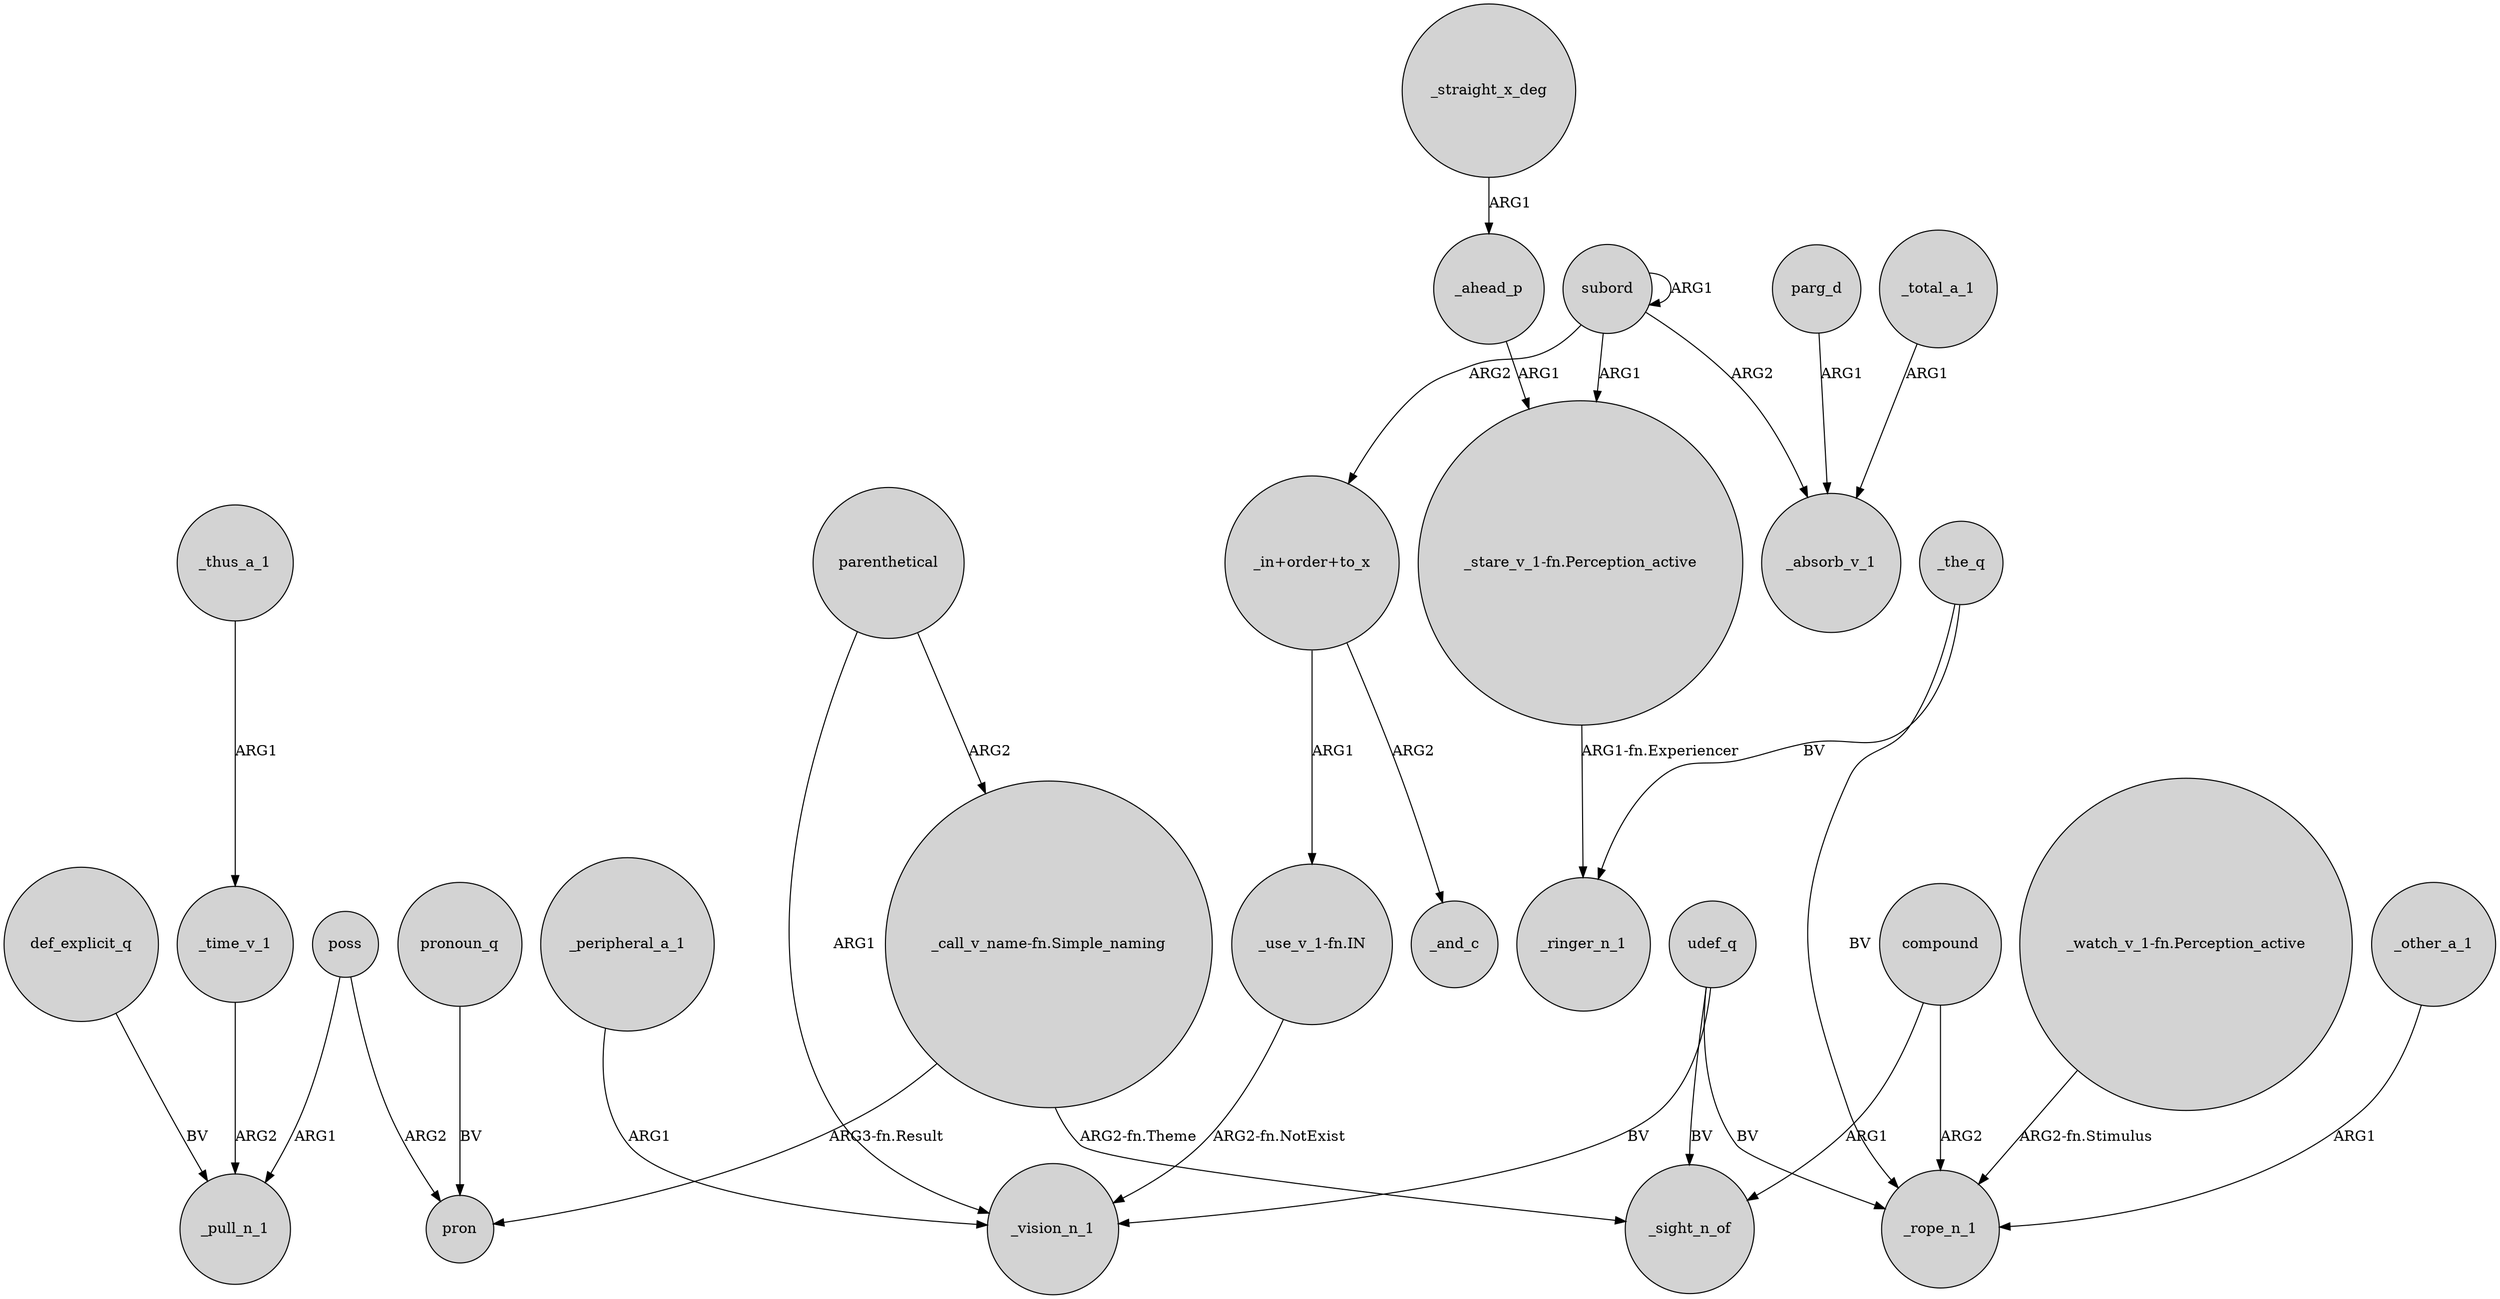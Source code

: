 digraph {
	node [shape=circle style=filled]
	udef_q -> _sight_n_of [label=BV]
	_ahead_p -> "_stare_v_1-fn.Perception_active" [label=ARG1]
	udef_q -> _vision_n_1 [label=BV]
	poss -> pron [label=ARG2]
	udef_q -> _rope_n_1 [label=BV]
	parenthetical -> _vision_n_1 [label=ARG1]
	parenthetical -> "_call_v_name-fn.Simple_naming" [label=ARG2]
	"_use_v_1-fn.IN" -> _vision_n_1 [label="ARG2-fn.NotExist"]
	compound -> _sight_n_of [label=ARG1]
	_thus_a_1 -> _time_v_1 [label=ARG1]
	subord -> subord [label=ARG1]
	subord -> _absorb_v_1 [label=ARG2]
	subord -> "_stare_v_1-fn.Perception_active" [label=ARG1]
	_the_q -> _rope_n_1 [label=BV]
	poss -> _pull_n_1 [label=ARG1]
	pronoun_q -> pron [label=BV]
	"_watch_v_1-fn.Perception_active" -> _rope_n_1 [label="ARG2-fn.Stimulus"]
	def_explicit_q -> _pull_n_1 [label=BV]
	parg_d -> _absorb_v_1 [label=ARG1]
	_peripheral_a_1 -> _vision_n_1 [label=ARG1]
	"_call_v_name-fn.Simple_naming" -> _sight_n_of [label="ARG2-fn.Theme"]
	"_in+order+to_x" -> "_use_v_1-fn.IN" [label=ARG1]
	_the_q -> _ringer_n_1 [label=BV]
	"_in+order+to_x" -> _and_c [label=ARG2]
	"_call_v_name-fn.Simple_naming" -> pron [label="ARG3-fn.Result"]
	_total_a_1 -> _absorb_v_1 [label=ARG1]
	compound -> _rope_n_1 [label=ARG2]
	subord -> "_in+order+to_x" [label=ARG2]
	"_stare_v_1-fn.Perception_active" -> _ringer_n_1 [label="ARG1-fn.Experiencer"]
	_straight_x_deg -> _ahead_p [label=ARG1]
	_other_a_1 -> _rope_n_1 [label=ARG1]
	_time_v_1 -> _pull_n_1 [label=ARG2]
}
